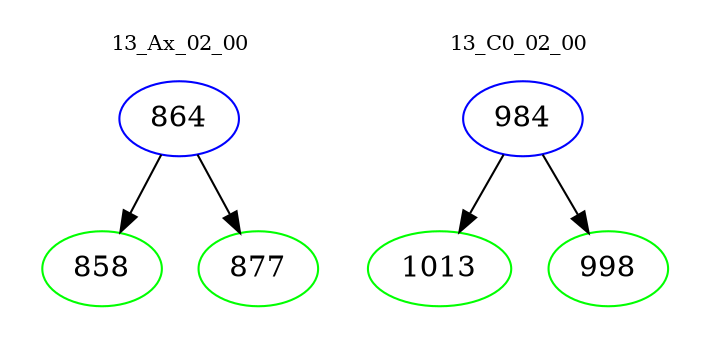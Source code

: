 digraph{
subgraph cluster_0 {
color = white
label = "13_Ax_02_00";
fontsize=10;
T0_864 [label="864", color="blue"]
T0_864 -> T0_858 [color="black"]
T0_858 [label="858", color="green"]
T0_864 -> T0_877 [color="black"]
T0_877 [label="877", color="green"]
}
subgraph cluster_1 {
color = white
label = "13_C0_02_00";
fontsize=10;
T1_984 [label="984", color="blue"]
T1_984 -> T1_1013 [color="black"]
T1_1013 [label="1013", color="green"]
T1_984 -> T1_998 [color="black"]
T1_998 [label="998", color="green"]
}
}
